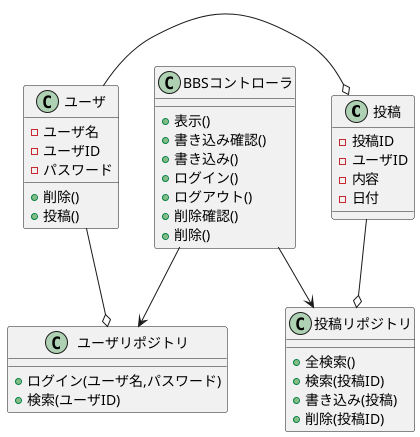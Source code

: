 @startuml
class 投稿{
	-投稿ID
	-ユーザID
	-内容
	-日付
}
class ユーザ{
	-ユーザ名
	-ユーザID
	-パスワード
	+削除()
	+投稿()
}

class 投稿リポジトリ{
	+全検索()
	+検索(投稿ID)
	+書き込み(投稿)
	+削除(投稿ID)
}
class ユーザリポジトリ{
	+ログイン(ユーザ名,パスワード)
	+検索(ユーザID)
}
class BBSコントローラ{
	+表示()
	+書き込み確認()
	+書き込み()
	+ログイン()
	+ログアウト()
	+削除確認()
	+削除()
}
ユーザ -o 投稿
ユーザ --o ユーザリポジトリ
投稿 --o 投稿リポジトリ
BBSコントローラ --> 投稿リポジトリ
BBSコントローラ --> ユーザリポジトリ
@enduml
